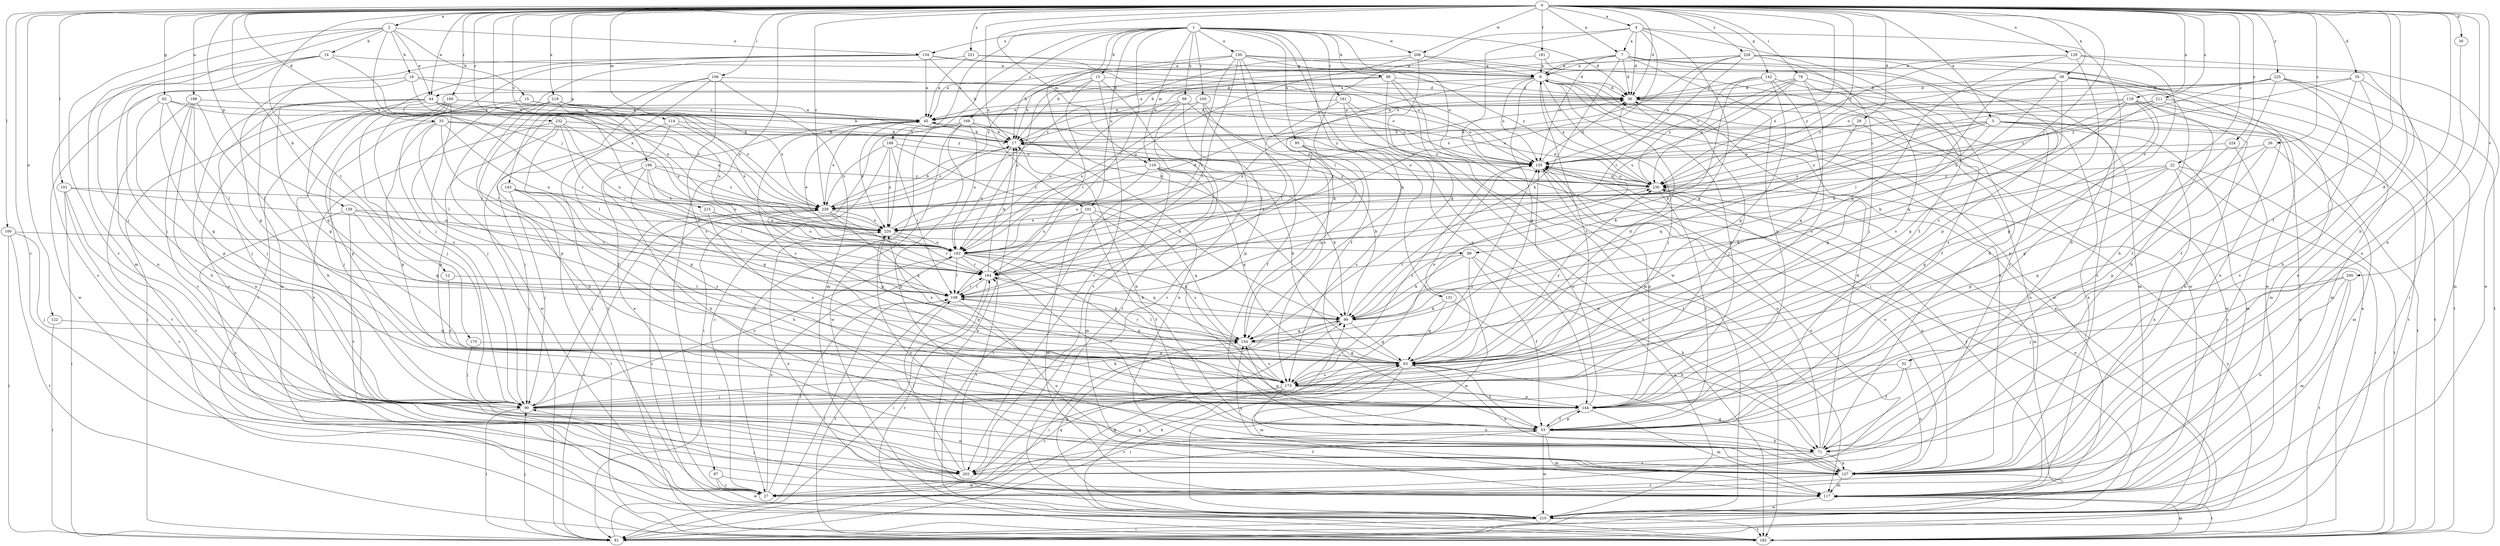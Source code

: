 strict digraph  {
0;
1;
2;
4;
5;
7;
9;
12;
13;
14;
15;
16;
17;
22;
26;
27;
29;
30;
32;
33;
35;
36;
39;
44;
45;
53;
62;
63;
71;
79;
81;
87;
89;
90;
95;
96;
98;
99;
100;
101;
106;
108;
114;
116;
117;
119;
122;
127;
129;
130;
131;
134;
135;
139;
142;
143;
144;
154;
160;
161;
163;
164;
168;
169;
173;
175;
181;
182;
188;
191;
192;
196;
200;
202;
208;
210;
211;
215;
219;
220;
221;
224;
225;
228;
230;
232;
239;
0 -> 2  [label=a];
0 -> 4  [label=a];
0 -> 5  [label=a];
0 -> 7  [label=a];
0 -> 12  [label=b];
0 -> 22  [label=c];
0 -> 26  [label=c];
0 -> 27  [label=c];
0 -> 29  [label=d];
0 -> 30  [label=d];
0 -> 32  [label=d];
0 -> 33  [label=d];
0 -> 35  [label=d];
0 -> 36  [label=d];
0 -> 39  [label=e];
0 -> 44  [label=e];
0 -> 53  [label=f];
0 -> 62  [label=g];
0 -> 71  [label=h];
0 -> 79  [label=i];
0 -> 87  [label=j];
0 -> 89  [label=j];
0 -> 100  [label=l];
0 -> 101  [label=l];
0 -> 106  [label=l];
0 -> 114  [label=m];
0 -> 116  [label=m];
0 -> 119  [label=n];
0 -> 122  [label=n];
0 -> 127  [label=n];
0 -> 129  [label=o];
0 -> 139  [label=p];
0 -> 142  [label=p];
0 -> 143  [label=p];
0 -> 160  [label=r];
0 -> 175  [label=t];
0 -> 181  [label=t];
0 -> 188  [label=u];
0 -> 191  [label=u];
0 -> 196  [label=v];
0 -> 200  [label=v];
0 -> 208  [label=w];
0 -> 211  [label=x];
0 -> 215  [label=x];
0 -> 219  [label=x];
0 -> 220  [label=x];
0 -> 221  [label=y];
0 -> 224  [label=y];
0 -> 225  [label=y];
0 -> 228  [label=y];
0 -> 230  [label=y];
0 -> 232  [label=z];
0 -> 239  [label=z];
1 -> 13  [label=b];
1 -> 36  [label=d];
1 -> 95  [label=k];
1 -> 96  [label=k];
1 -> 98  [label=k];
1 -> 99  [label=k];
1 -> 116  [label=m];
1 -> 130  [label=o];
1 -> 131  [label=o];
1 -> 134  [label=o];
1 -> 154  [label=q];
1 -> 161  [label=r];
1 -> 163  [label=r];
1 -> 164  [label=r];
1 -> 168  [label=s];
1 -> 169  [label=s];
1 -> 191  [label=u];
1 -> 208  [label=w];
1 -> 210  [label=w];
1 -> 220  [label=x];
2 -> 14  [label=b];
2 -> 15  [label=b];
2 -> 16  [label=b];
2 -> 44  [label=e];
2 -> 89  [label=j];
2 -> 90  [label=j];
2 -> 117  [label=m];
2 -> 134  [label=o];
2 -> 202  [label=v];
4 -> 7  [label=a];
4 -> 36  [label=d];
4 -> 53  [label=f];
4 -> 63  [label=g];
4 -> 71  [label=h];
4 -> 81  [label=i];
4 -> 108  [label=l];
4 -> 192  [label=u];
5 -> 17  [label=b];
5 -> 63  [label=g];
5 -> 99  [label=k];
5 -> 117  [label=m];
5 -> 127  [label=n];
5 -> 182  [label=t];
5 -> 210  [label=w];
5 -> 220  [label=x];
5 -> 239  [label=z];
7 -> 9  [label=a];
7 -> 17  [label=b];
7 -> 27  [label=c];
7 -> 36  [label=d];
7 -> 99  [label=k];
7 -> 135  [label=o];
7 -> 144  [label=p];
7 -> 202  [label=v];
7 -> 210  [label=w];
9 -> 36  [label=d];
9 -> 44  [label=e];
9 -> 63  [label=g];
9 -> 90  [label=j];
9 -> 135  [label=o];
9 -> 144  [label=p];
9 -> 164  [label=r];
9 -> 173  [label=s];
9 -> 210  [label=w];
12 -> 108  [label=l];
12 -> 173  [label=s];
13 -> 17  [label=b];
13 -> 36  [label=d];
13 -> 108  [label=l];
13 -> 182  [label=t];
13 -> 192  [label=u];
13 -> 202  [label=v];
14 -> 9  [label=a];
14 -> 27  [label=c];
14 -> 90  [label=j];
14 -> 127  [label=n];
14 -> 220  [label=x];
15 -> 45  [label=e];
15 -> 144  [label=p];
15 -> 239  [label=z];
16 -> 36  [label=d];
16 -> 63  [label=g];
16 -> 135  [label=o];
16 -> 210  [label=w];
16 -> 220  [label=x];
17 -> 135  [label=o];
17 -> 192  [label=u];
17 -> 239  [label=z];
22 -> 63  [label=g];
22 -> 81  [label=i];
22 -> 99  [label=k];
22 -> 127  [label=n];
22 -> 144  [label=p];
22 -> 182  [label=t];
22 -> 230  [label=y];
26 -> 63  [label=g];
26 -> 117  [label=m];
26 -> 135  [label=o];
26 -> 144  [label=p];
27 -> 45  [label=e];
27 -> 63  [label=g];
27 -> 108  [label=l];
27 -> 135  [label=o];
27 -> 192  [label=u];
29 -> 17  [label=b];
29 -> 127  [label=n];
29 -> 154  [label=q];
30 -> 127  [label=n];
32 -> 53  [label=f];
32 -> 127  [label=n];
32 -> 173  [label=s];
33 -> 17  [label=b];
33 -> 90  [label=j];
33 -> 108  [label=l];
33 -> 135  [label=o];
33 -> 144  [label=p];
33 -> 164  [label=r];
33 -> 192  [label=u];
35 -> 36  [label=d];
35 -> 53  [label=f];
35 -> 71  [label=h];
35 -> 127  [label=n];
35 -> 230  [label=y];
36 -> 45  [label=e];
36 -> 90  [label=j];
36 -> 182  [label=t];
36 -> 210  [label=w];
39 -> 36  [label=d];
39 -> 71  [label=h];
39 -> 99  [label=k];
39 -> 108  [label=l];
39 -> 127  [label=n];
39 -> 154  [label=q];
39 -> 182  [label=t];
39 -> 230  [label=y];
44 -> 17  [label=b];
44 -> 45  [label=e];
44 -> 63  [label=g];
44 -> 90  [label=j];
44 -> 127  [label=n];
44 -> 154  [label=q];
44 -> 164  [label=r];
44 -> 220  [label=x];
44 -> 239  [label=z];
45 -> 17  [label=b];
45 -> 173  [label=s];
45 -> 220  [label=x];
45 -> 230  [label=y];
53 -> 17  [label=b];
53 -> 71  [label=h];
53 -> 117  [label=m];
53 -> 144  [label=p];
53 -> 154  [label=q];
53 -> 202  [label=v];
53 -> 210  [label=w];
62 -> 45  [label=e];
62 -> 63  [label=g];
62 -> 108  [label=l];
62 -> 144  [label=p];
62 -> 239  [label=z];
63 -> 17  [label=b];
63 -> 36  [label=d];
63 -> 53  [label=f];
63 -> 81  [label=i];
63 -> 117  [label=m];
63 -> 127  [label=n];
63 -> 135  [label=o];
63 -> 164  [label=r];
63 -> 173  [label=s];
63 -> 220  [label=x];
63 -> 230  [label=y];
71 -> 36  [label=d];
71 -> 127  [label=n];
71 -> 135  [label=o];
71 -> 202  [label=v];
79 -> 36  [label=d];
79 -> 53  [label=f];
79 -> 63  [label=g];
79 -> 135  [label=o];
79 -> 173  [label=s];
79 -> 192  [label=u];
79 -> 230  [label=y];
81 -> 9  [label=a];
81 -> 90  [label=j];
81 -> 99  [label=k];
81 -> 108  [label=l];
81 -> 135  [label=o];
81 -> 230  [label=y];
81 -> 239  [label=z];
87 -> 27  [label=c];
87 -> 117  [label=m];
87 -> 210  [label=w];
89 -> 53  [label=f];
89 -> 71  [label=h];
89 -> 99  [label=k];
89 -> 164  [label=r];
89 -> 210  [label=w];
90 -> 81  [label=i];
90 -> 99  [label=k];
90 -> 127  [label=n];
90 -> 135  [label=o];
90 -> 192  [label=u];
95 -> 135  [label=o];
95 -> 154  [label=q];
95 -> 164  [label=r];
95 -> 173  [label=s];
96 -> 17  [label=b];
96 -> 36  [label=d];
96 -> 45  [label=e];
96 -> 117  [label=m];
96 -> 144  [label=p];
96 -> 182  [label=t];
98 -> 45  [label=e];
98 -> 144  [label=p];
98 -> 173  [label=s];
98 -> 192  [label=u];
98 -> 202  [label=v];
99 -> 17  [label=b];
99 -> 63  [label=g];
99 -> 81  [label=i];
99 -> 154  [label=q];
100 -> 81  [label=i];
100 -> 90  [label=j];
100 -> 182  [label=t];
100 -> 192  [label=u];
101 -> 27  [label=c];
101 -> 81  [label=i];
101 -> 192  [label=u];
101 -> 202  [label=v];
101 -> 239  [label=z];
106 -> 27  [label=c];
106 -> 36  [label=d];
106 -> 81  [label=i];
106 -> 117  [label=m];
106 -> 173  [label=s];
106 -> 182  [label=t];
108 -> 99  [label=k];
108 -> 127  [label=n];
108 -> 164  [label=r];
108 -> 182  [label=t];
114 -> 17  [label=b];
114 -> 90  [label=j];
114 -> 144  [label=p];
114 -> 220  [label=x];
116 -> 63  [label=g];
116 -> 99  [label=k];
116 -> 117  [label=m];
116 -> 182  [label=t];
116 -> 192  [label=u];
116 -> 230  [label=y];
116 -> 239  [label=z];
117 -> 90  [label=j];
117 -> 182  [label=t];
117 -> 210  [label=w];
117 -> 220  [label=x];
117 -> 230  [label=y];
119 -> 45  [label=e];
119 -> 63  [label=g];
119 -> 117  [label=m];
119 -> 127  [label=n];
119 -> 135  [label=o];
119 -> 144  [label=p];
119 -> 173  [label=s];
119 -> 220  [label=x];
122 -> 81  [label=i];
122 -> 154  [label=q];
127 -> 9  [label=a];
127 -> 27  [label=c];
127 -> 63  [label=g];
127 -> 117  [label=m];
127 -> 135  [label=o];
127 -> 154  [label=q];
127 -> 220  [label=x];
129 -> 9  [label=a];
129 -> 144  [label=p];
129 -> 154  [label=q];
129 -> 173  [label=s];
129 -> 210  [label=w];
129 -> 230  [label=y];
130 -> 9  [label=a];
130 -> 17  [label=b];
130 -> 36  [label=d];
130 -> 53  [label=f];
130 -> 108  [label=l];
130 -> 154  [label=q];
130 -> 164  [label=r];
130 -> 230  [label=y];
130 -> 239  [label=z];
131 -> 63  [label=g];
131 -> 71  [label=h];
131 -> 99  [label=k];
134 -> 9  [label=a];
134 -> 17  [label=b];
134 -> 45  [label=e];
134 -> 90  [label=j];
134 -> 135  [label=o];
134 -> 182  [label=t];
134 -> 210  [label=w];
135 -> 36  [label=d];
135 -> 144  [label=p];
135 -> 173  [label=s];
135 -> 230  [label=y];
139 -> 27  [label=c];
139 -> 154  [label=q];
139 -> 164  [label=r];
139 -> 202  [label=v];
139 -> 220  [label=x];
142 -> 36  [label=d];
142 -> 63  [label=g];
142 -> 99  [label=k];
142 -> 117  [label=m];
142 -> 173  [label=s];
142 -> 230  [label=y];
143 -> 71  [label=h];
143 -> 90  [label=j];
143 -> 173  [label=s];
143 -> 182  [label=t];
143 -> 239  [label=z];
144 -> 53  [label=f];
144 -> 117  [label=m];
144 -> 135  [label=o];
154 -> 63  [label=g];
154 -> 108  [label=l];
154 -> 173  [label=s];
160 -> 45  [label=e];
160 -> 71  [label=h];
160 -> 81  [label=i];
160 -> 90  [label=j];
160 -> 144  [label=p];
160 -> 202  [label=v];
160 -> 230  [label=y];
161 -> 45  [label=e];
161 -> 108  [label=l];
161 -> 135  [label=o];
161 -> 182  [label=t];
161 -> 210  [label=w];
163 -> 27  [label=c];
163 -> 45  [label=e];
163 -> 53  [label=f];
163 -> 135  [label=o];
163 -> 192  [label=u];
164 -> 17  [label=b];
164 -> 81  [label=i];
164 -> 99  [label=k];
164 -> 108  [label=l];
168 -> 27  [label=c];
168 -> 99  [label=k];
168 -> 108  [label=l];
168 -> 135  [label=o];
168 -> 220  [label=x];
168 -> 239  [label=z];
169 -> 17  [label=b];
169 -> 27  [label=c];
169 -> 71  [label=h];
169 -> 81  [label=i];
169 -> 127  [label=n];
169 -> 192  [label=u];
169 -> 210  [label=w];
173 -> 27  [label=c];
173 -> 90  [label=j];
173 -> 127  [label=n];
173 -> 144  [label=p];
173 -> 230  [label=y];
175 -> 63  [label=g];
175 -> 90  [label=j];
181 -> 9  [label=a];
181 -> 45  [label=e];
181 -> 71  [label=h];
182 -> 9  [label=a];
182 -> 99  [label=k];
182 -> 117  [label=m];
182 -> 164  [label=r];
188 -> 45  [label=e];
188 -> 71  [label=h];
188 -> 90  [label=j];
188 -> 108  [label=l];
188 -> 182  [label=t];
188 -> 202  [label=v];
191 -> 53  [label=f];
191 -> 117  [label=m];
191 -> 154  [label=q];
191 -> 173  [label=s];
191 -> 192  [label=u];
191 -> 220  [label=x];
192 -> 36  [label=d];
192 -> 45  [label=e];
192 -> 53  [label=f];
192 -> 99  [label=k];
192 -> 108  [label=l];
192 -> 144  [label=p];
192 -> 154  [label=q];
192 -> 164  [label=r];
196 -> 63  [label=g];
196 -> 71  [label=h];
196 -> 108  [label=l];
196 -> 192  [label=u];
196 -> 230  [label=y];
196 -> 239  [label=z];
200 -> 90  [label=j];
200 -> 108  [label=l];
200 -> 117  [label=m];
200 -> 127  [label=n];
200 -> 182  [label=t];
202 -> 53  [label=f];
202 -> 63  [label=g];
202 -> 108  [label=l];
202 -> 164  [label=r];
208 -> 9  [label=a];
208 -> 154  [label=q];
208 -> 192  [label=u];
208 -> 210  [label=w];
208 -> 239  [label=z];
210 -> 17  [label=b];
210 -> 81  [label=i];
210 -> 154  [label=q];
210 -> 182  [label=t];
210 -> 239  [label=z];
211 -> 45  [label=e];
211 -> 99  [label=k];
211 -> 117  [label=m];
211 -> 182  [label=t];
211 -> 230  [label=y];
215 -> 173  [label=s];
215 -> 192  [label=u];
215 -> 220  [label=x];
219 -> 45  [label=e];
219 -> 53  [label=f];
219 -> 90  [label=j];
219 -> 127  [label=n];
219 -> 192  [label=u];
219 -> 210  [label=w];
219 -> 230  [label=y];
219 -> 239  [label=z];
220 -> 36  [label=d];
220 -> 144  [label=p];
220 -> 164  [label=r];
220 -> 192  [label=u];
221 -> 9  [label=a];
221 -> 45  [label=e];
221 -> 90  [label=j];
221 -> 135  [label=o];
224 -> 27  [label=c];
224 -> 135  [label=o];
224 -> 144  [label=p];
225 -> 36  [label=d];
225 -> 53  [label=f];
225 -> 117  [label=m];
225 -> 135  [label=o];
225 -> 182  [label=t];
225 -> 202  [label=v];
225 -> 239  [label=z];
228 -> 9  [label=a];
228 -> 17  [label=b];
228 -> 71  [label=h];
228 -> 81  [label=i];
228 -> 90  [label=j];
228 -> 135  [label=o];
228 -> 144  [label=p];
228 -> 164  [label=r];
228 -> 220  [label=x];
230 -> 9  [label=a];
230 -> 45  [label=e];
230 -> 53  [label=f];
230 -> 117  [label=m];
230 -> 127  [label=n];
230 -> 135  [label=o];
230 -> 239  [label=z];
232 -> 17  [label=b];
232 -> 108  [label=l];
232 -> 144  [label=p];
232 -> 164  [label=r];
232 -> 192  [label=u];
232 -> 202  [label=v];
232 -> 220  [label=x];
239 -> 17  [label=b];
239 -> 45  [label=e];
239 -> 63  [label=g];
239 -> 90  [label=j];
239 -> 154  [label=q];
239 -> 164  [label=r];
239 -> 220  [label=x];
}
